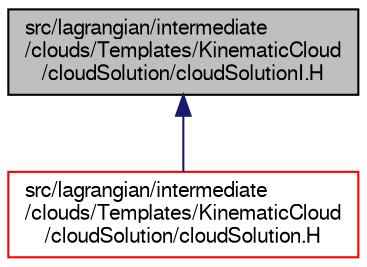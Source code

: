 digraph "src/lagrangian/intermediate/clouds/Templates/KinematicCloud/cloudSolution/cloudSolutionI.H"
{
  bgcolor="transparent";
  edge [fontname="FreeSans",fontsize="10",labelfontname="FreeSans",labelfontsize="10"];
  node [fontname="FreeSans",fontsize="10",shape=record];
  Node1 [label="src/lagrangian/intermediate\l/clouds/Templates/KinematicCloud\l/cloudSolution/cloudSolutionI.H",height=0.2,width=0.4,color="black", fillcolor="grey75", style="filled", fontcolor="black"];
  Node1 -> Node2 [dir="back",color="midnightblue",fontsize="10",style="solid",fontname="FreeSans"];
  Node2 [label="src/lagrangian/intermediate\l/clouds/Templates/KinematicCloud\l/cloudSolution/cloudSolution.H",height=0.2,width=0.4,color="red",URL="$a05192.html"];
}
